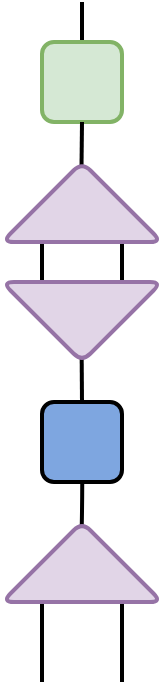 <mxfile version="24.7.5" pages="14">
  <diagram name="Page-1" id="5Bxo__iWAD-jl5Zof7OU">
    <mxGraphModel dx="398" dy="399" grid="1" gridSize="5" guides="1" tooltips="1" connect="1" arrows="1" fold="1" page="1" pageScale="1" pageWidth="827" pageHeight="1169" math="0" shadow="0">
      <root>
        <mxCell id="0" />
        <mxCell id="1" parent="0" />
        <mxCell id="zL1pQFSMY5oCaK3zQYqm-4" style="edgeStyle=orthogonalEdgeStyle;curved=1;rounded=0;orthogonalLoop=1;jettySize=auto;html=1;strokeColor=default;strokeWidth=2;align=center;verticalAlign=middle;fontFamily=Helvetica;fontSize=12;fontColor=default;labelBackgroundColor=default;endArrow=none;endFill=0;" edge="1" parent="1">
          <mxGeometry relative="1" as="geometry">
            <mxPoint x="180" y="220" as="targetPoint" />
            <mxPoint x="180" y="200" as="sourcePoint" />
          </mxGeometry>
        </mxCell>
        <mxCell id="zL1pQFSMY5oCaK3zQYqm-5" style="edgeStyle=orthogonalEdgeStyle;curved=1;rounded=0;orthogonalLoop=1;jettySize=auto;html=1;exitX=0.25;exitY=0;exitDx=0;exitDy=0;strokeColor=default;strokeWidth=2;align=center;verticalAlign=middle;fontFamily=Helvetica;fontSize=12;fontColor=default;labelBackgroundColor=default;endArrow=none;endFill=0;" edge="1" parent="1" source="zL1pQFSMY5oCaK3zQYqm-7">
          <mxGeometry relative="1" as="geometry">
            <mxPoint x="200" y="540" as="targetPoint" />
          </mxGeometry>
        </mxCell>
        <mxCell id="zL1pQFSMY5oCaK3zQYqm-6" style="edgeStyle=orthogonalEdgeStyle;curved=1;rounded=0;orthogonalLoop=1;jettySize=auto;html=1;exitX=0.75;exitY=0;exitDx=0;exitDy=0;strokeColor=default;strokeWidth=2;align=center;verticalAlign=middle;fontFamily=Helvetica;fontSize=12;fontColor=default;labelBackgroundColor=default;endArrow=none;endFill=0;" edge="1" parent="1" source="zL1pQFSMY5oCaK3zQYqm-7">
          <mxGeometry relative="1" as="geometry">
            <mxPoint x="160" y="540" as="targetPoint" />
            <Array as="points">
              <mxPoint x="160" y="510" />
              <mxPoint x="160" y="510" />
            </Array>
          </mxGeometry>
        </mxCell>
        <mxCell id="zL1pQFSMY5oCaK3zQYqm-8" value="" style="rounded=1;whiteSpace=wrap;html=1;fontFamily=Helvetica;fontSize=12;labelBackgroundColor=default;strokeWidth=2;align=center;verticalAlign=middle;fillColor=#d5e8d4;strokeColor=#82b366;" vertex="1" parent="1">
          <mxGeometry x="160" y="220" width="40" height="40" as="geometry" />
        </mxCell>
        <mxCell id="zL1pQFSMY5oCaK3zQYqm-9" style="edgeStyle=orthogonalEdgeStyle;curved=1;rounded=0;orthogonalLoop=1;jettySize=auto;html=1;exitX=0.5;exitY=1;exitDx=0;exitDy=0;entryX=0.502;entryY=0.047;entryDx=0;entryDy=0;strokeColor=default;strokeWidth=2;align=center;verticalAlign=middle;fontFamily=Helvetica;fontSize=12;fontColor=default;labelBackgroundColor=default;endArrow=none;endFill=0;entryPerimeter=0;" edge="1" parent="1" source="zL1pQFSMY5oCaK3zQYqm-8">
          <mxGeometry relative="1" as="geometry">
            <mxPoint x="179.76" y="281.88" as="targetPoint" />
          </mxGeometry>
        </mxCell>
        <mxCell id="zL1pQFSMY5oCaK3zQYqm-16" style="edgeStyle=orthogonalEdgeStyle;rounded=0;orthogonalLoop=1;jettySize=auto;html=1;exitX=0.75;exitY=0;exitDx=0;exitDy=0;strokeColor=default;strokeWidth=2;align=center;verticalAlign=middle;fontFamily=Helvetica;fontSize=12;fontColor=default;labelBackgroundColor=default;endArrow=none;endFill=0;curved=1;" edge="1" parent="1" source="zL1pQFSMY5oCaK3zQYqm-14">
          <mxGeometry relative="1" as="geometry">
            <mxPoint x="160" y="340" as="targetPoint" />
          </mxGeometry>
        </mxCell>
        <mxCell id="zL1pQFSMY5oCaK3zQYqm-17" style="edgeStyle=orthogonalEdgeStyle;rounded=0;orthogonalLoop=1;jettySize=auto;html=1;exitX=0.25;exitY=0;exitDx=0;exitDy=0;strokeColor=default;strokeWidth=2;align=center;verticalAlign=middle;fontFamily=Helvetica;fontSize=12;fontColor=default;labelBackgroundColor=default;endArrow=none;endFill=0;curved=1;" edge="1" parent="1" source="zL1pQFSMY5oCaK3zQYqm-14">
          <mxGeometry relative="1" as="geometry">
            <mxPoint x="200" y="340" as="targetPoint" />
          </mxGeometry>
        </mxCell>
        <mxCell id="zL1pQFSMY5oCaK3zQYqm-14" value="" style="shape=trapezoid;perimeter=trapezoidPerimeter;whiteSpace=wrap;html=1;fixedSize=1;fontFamily=Helvetica;fontSize=12;labelBackgroundColor=default;size=50;direction=west;rounded=1;strokeColor=#9673a6;strokeWidth=2;align=center;verticalAlign=middle;fillColor=#e1d5e7;arcSize=12;flipV=1;" vertex="1" parent="1">
          <mxGeometry x="140" y="280" width="80" height="40" as="geometry" />
        </mxCell>
        <mxCell id="zL1pQFSMY5oCaK3zQYqm-18" style="edgeStyle=orthogonalEdgeStyle;curved=1;rounded=0;orthogonalLoop=1;jettySize=auto;html=1;exitX=0.502;exitY=0.052;exitDx=0;exitDy=0;strokeColor=default;strokeWidth=2;align=center;verticalAlign=middle;fontFamily=Helvetica;fontSize=12;fontColor=default;labelBackgroundColor=default;endArrow=none;endFill=0;exitPerimeter=0;" edge="1" parent="1" source="zL1pQFSMY5oCaK3zQYqm-21">
          <mxGeometry relative="1" as="geometry">
            <mxPoint x="180" y="400" as="targetPoint" />
          </mxGeometry>
        </mxCell>
        <mxCell id="zL1pQFSMY5oCaK3zQYqm-21" value="" style="shape=trapezoid;perimeter=trapezoidPerimeter;whiteSpace=wrap;html=1;fixedSize=1;fontFamily=Helvetica;fontSize=12;labelBackgroundColor=default;size=50;direction=west;rounded=1;strokeColor=#9673a6;strokeWidth=2;align=center;verticalAlign=middle;fillColor=#e1d5e7;arcSize=12;" vertex="1" parent="1">
          <mxGeometry x="140" y="340" width="80" height="40" as="geometry" />
        </mxCell>
        <mxCell id="zL1pQFSMY5oCaK3zQYqm-22" value="" style="rounded=1;whiteSpace=wrap;html=1;fontFamily=Helvetica;fontSize=12;labelBackgroundColor=default;strokeWidth=2;align=center;verticalAlign=middle;fillColor=#7EA6E0;strokeColor=default;fontColor=default;" vertex="1" parent="1">
          <mxGeometry x="160" y="400" width="40" height="40" as="geometry" />
        </mxCell>
        <mxCell id="zL1pQFSMY5oCaK3zQYqm-23" style="edgeStyle=orthogonalEdgeStyle;curved=1;rounded=0;orthogonalLoop=1;jettySize=auto;html=1;exitX=0.5;exitY=1;exitDx=0;exitDy=0;entryX=0.502;entryY=0.047;entryDx=0;entryDy=0;strokeColor=default;strokeWidth=2;align=center;verticalAlign=middle;fontFamily=Helvetica;fontSize=12;fontColor=default;labelBackgroundColor=default;endArrow=none;endFill=0;entryPerimeter=0;" edge="1" parent="1">
          <mxGeometry relative="1" as="geometry">
            <mxPoint x="179.88" y="461.88" as="targetPoint" />
            <mxPoint x="180.12" y="440" as="sourcePoint" />
            <Array as="points">
              <mxPoint x="180" y="450.88" />
            </Array>
          </mxGeometry>
        </mxCell>
        <mxCell id="zL1pQFSMY5oCaK3zQYqm-7" value="" style="shape=trapezoid;perimeter=trapezoidPerimeter;whiteSpace=wrap;html=1;fixedSize=1;fontFamily=Helvetica;fontSize=12;labelBackgroundColor=default;size=50;direction=west;rounded=1;strokeColor=#9673a6;strokeWidth=2;align=center;verticalAlign=middle;fillColor=#e1d5e7;arcSize=12;flipV=1;" vertex="1" parent="1">
          <mxGeometry x="140" y="460" width="80" height="40" as="geometry" />
        </mxCell>
      </root>
    </mxGraphModel>
  </diagram>
  <diagram id="o55q36Ucfk_iWNPpuyFs" name="Page-2">
    <mxGraphModel dx="1193" dy="1198" grid="1" gridSize="5" guides="1" tooltips="1" connect="1" arrows="1" fold="1" page="1" pageScale="1" pageWidth="827" pageHeight="1169" math="0" shadow="0">
      <root>
        <mxCell id="0" />
        <mxCell id="1" parent="0" />
        <mxCell id="CnZuvZI9KkF8e1H0d1t0-6" style="edgeStyle=orthogonalEdgeStyle;curved=1;rounded=0;orthogonalLoop=1;jettySize=auto;html=1;exitX=0.5;exitY=1;exitDx=0;exitDy=0;entryX=0.502;entryY=0.047;entryDx=0;entryDy=0;strokeColor=default;strokeWidth=2;align=center;verticalAlign=middle;fontFamily=Helvetica;fontSize=12;fontColor=default;labelBackgroundColor=default;endArrow=none;endFill=0;entryPerimeter=0;" parent="1" source="CnZuvZI9KkF8e1H0d1t0-5" edge="1">
          <mxGeometry relative="1" as="geometry">
            <mxPoint x="179.76" y="461.88" as="targetPoint" />
          </mxGeometry>
        </mxCell>
        <mxCell id="IK6WEtR7uVlaw868sh45-6" style="edgeStyle=orthogonalEdgeStyle;shape=connector;curved=1;rounded=0;orthogonalLoop=1;jettySize=auto;html=1;exitX=0.5;exitY=0;exitDx=0;exitDy=0;strokeColor=default;strokeWidth=2;align=center;verticalAlign=middle;fontFamily=Helvetica;fontSize=12;fontColor=default;labelBackgroundColor=default;endArrow=none;endFill=0;targetPerimeterSpacing=4;" parent="1" source="8S6yGIl05l9AoP4u_VU--4" edge="1">
          <mxGeometry relative="1" as="geometry">
            <mxPoint x="180" y="320" as="targetPoint" />
          </mxGeometry>
        </mxCell>
        <mxCell id="CnZuvZI9KkF8e1H0d1t0-5" value="" style="rounded=1;whiteSpace=wrap;html=1;fontFamily=Helvetica;fontSize=12;labelBackgroundColor=default;strokeWidth=2;align=center;verticalAlign=middle;fillColor=#d5e8d4;strokeColor=#82b366;" parent="1" vertex="1">
          <mxGeometry x="160" y="400" width="40" height="40" as="geometry" />
        </mxCell>
        <mxCell id="CnZuvZI9KkF8e1H0d1t0-7" style="edgeStyle=orthogonalEdgeStyle;rounded=0;orthogonalLoop=1;jettySize=auto;html=1;exitX=0.75;exitY=0;exitDx=0;exitDy=0;strokeColor=default;strokeWidth=2;align=center;verticalAlign=middle;fontFamily=Helvetica;fontSize=12;fontColor=default;labelBackgroundColor=default;endArrow=none;endFill=0;curved=1;" parent="1" source="CnZuvZI9KkF8e1H0d1t0-9" edge="1">
          <mxGeometry relative="1" as="geometry">
            <mxPoint x="160" y="520" as="targetPoint" />
          </mxGeometry>
        </mxCell>
        <mxCell id="CnZuvZI9KkF8e1H0d1t0-8" style="edgeStyle=orthogonalEdgeStyle;rounded=0;orthogonalLoop=1;jettySize=auto;html=1;exitX=0.25;exitY=0;exitDx=0;exitDy=0;strokeColor=default;strokeWidth=2;align=center;verticalAlign=middle;fontFamily=Helvetica;fontSize=12;fontColor=default;labelBackgroundColor=default;endArrow=none;endFill=0;curved=1;" parent="1" source="CnZuvZI9KkF8e1H0d1t0-9" edge="1">
          <mxGeometry relative="1" as="geometry">
            <mxPoint x="200" y="520" as="targetPoint" />
          </mxGeometry>
        </mxCell>
        <mxCell id="CnZuvZI9KkF8e1H0d1t0-9" value="" style="shape=trapezoid;perimeter=trapezoidPerimeter;whiteSpace=wrap;html=1;fixedSize=1;fontFamily=Helvetica;fontSize=12;labelBackgroundColor=default;size=50;direction=west;rounded=1;strokeColor=#9673a6;strokeWidth=2;align=center;verticalAlign=middle;fillColor=#e1d5e7;arcSize=12;flipV=1;" parent="1" vertex="1">
          <mxGeometry x="140" y="460" width="80" height="40" as="geometry" />
        </mxCell>
        <mxCell id="7-B8cXFjMcU2jIQe5oSU-1" value="" style="edgeStyle=orthogonalEdgeStyle;shape=connector;curved=1;rounded=0;orthogonalLoop=1;jettySize=auto;html=1;exitX=0.5;exitY=0;exitDx=0;exitDy=0;strokeColor=default;strokeWidth=2;align=center;verticalAlign=middle;fontFamily=Helvetica;fontSize=12;fontColor=default;labelBackgroundColor=default;endArrow=none;endFill=0;targetPerimeterSpacing=4;entryX=0.5;entryY=0.875;entryDx=0;entryDy=0;entryPerimeter=0;" parent="1" source="CnZuvZI9KkF8e1H0d1t0-5" target="8S6yGIl05l9AoP4u_VU--4" edge="1">
          <mxGeometry relative="1" as="geometry">
            <mxPoint x="180" y="400" as="sourcePoint" />
            <mxPoint x="180" y="330" as="targetPoint" />
          </mxGeometry>
        </mxCell>
        <mxCell id="8S6yGIl05l9AoP4u_VU--4" value="" style="rhombus;whiteSpace=wrap;html=1;fillColor=#f8cecc;strokeColor=#b85450;strokeWidth=2;" parent="1" vertex="1">
          <mxGeometry x="160" y="340" width="40" height="40" as="geometry" />
        </mxCell>
      </root>
    </mxGraphModel>
  </diagram>
  <diagram id="Fq-K2l-DgtnYeCuaKwJc" name="Page-4">
    <mxGraphModel dx="568" dy="570" grid="1" gridSize="5" guides="1" tooltips="1" connect="1" arrows="1" fold="1" page="1" pageScale="1" pageWidth="827" pageHeight="1169" math="0" shadow="0">
      <root>
        <mxCell id="0" />
        <mxCell id="1" parent="0" />
        <mxCell id="RnuahqM3ZIwZsGqe2Jbl-7" style="edgeStyle=orthogonalEdgeStyle;shape=connector;curved=1;rounded=0;orthogonalLoop=1;jettySize=auto;html=1;exitX=0.5;exitY=0;exitDx=0;exitDy=0;strokeColor=default;strokeWidth=2;align=center;verticalAlign=middle;fontFamily=Helvetica;fontSize=12;fontColor=default;labelBackgroundColor=default;endArrow=none;endFill=0;targetPerimeterSpacing=4;" edge="1" parent="1" source="-nB3UMWaj-El-wDWVs-F-1">
          <mxGeometry relative="1" as="geometry">
            <mxPoint x="180.095" y="200" as="targetPoint" />
          </mxGeometry>
        </mxCell>
        <mxCell id="-nB3UMWaj-El-wDWVs-F-1" value="" style="rounded=1;whiteSpace=wrap;html=1;fontFamily=Helvetica;fontSize=12;labelBackgroundColor=default;strokeWidth=2;align=center;verticalAlign=middle;fillColor=#d5e8d4;strokeColor=#82b366;" vertex="1" parent="1">
          <mxGeometry x="160" y="220" width="40" height="40" as="geometry" />
        </mxCell>
        <mxCell id="RnuahqM3ZIwZsGqe2Jbl-1" style="edgeStyle=orthogonalEdgeStyle;curved=1;rounded=0;orthogonalLoop=1;jettySize=auto;html=1;exitX=0.502;exitY=0.052;exitDx=0;exitDy=0;strokeColor=default;strokeWidth=2;align=center;verticalAlign=middle;fontFamily=Helvetica;fontSize=12;fontColor=default;labelBackgroundColor=default;endArrow=none;endFill=0;exitPerimeter=0;" edge="1" parent="1">
          <mxGeometry relative="1" as="geometry">
            <mxPoint x="180" y="282" as="targetPoint" />
            <mxPoint x="180" y="260" as="sourcePoint" />
          </mxGeometry>
        </mxCell>
        <mxCell id="RnuahqM3ZIwZsGqe2Jbl-2" style="edgeStyle=orthogonalEdgeStyle;curved=1;rounded=0;orthogonalLoop=1;jettySize=auto;html=1;exitX=0.5;exitY=1;exitDx=0;exitDy=0;entryX=0.502;entryY=0.047;entryDx=0;entryDy=0;strokeColor=default;strokeWidth=2;align=center;verticalAlign=middle;fontFamily=Helvetica;fontSize=12;fontColor=default;labelBackgroundColor=default;endArrow=none;endFill=0;entryPerimeter=0;" edge="1" parent="1" source="RnuahqM3ZIwZsGqe2Jbl-3">
          <mxGeometry relative="1" as="geometry">
            <mxPoint x="179.76" y="343.88" as="targetPoint" />
          </mxGeometry>
        </mxCell>
        <mxCell id="RnuahqM3ZIwZsGqe2Jbl-3" value="" style="rounded=1;whiteSpace=wrap;html=1;fontFamily=Helvetica;fontSize=12;labelBackgroundColor=default;strokeWidth=2;align=center;verticalAlign=middle;fillColor=#7EA6E0;strokeColor=default;fontColor=default;" vertex="1" parent="1">
          <mxGeometry x="160" y="282" width="40" height="40" as="geometry" />
        </mxCell>
      </root>
    </mxGraphModel>
  </diagram>
  <diagram id="C8irIY_HGy9-S9S6FKGJ" name="Page-5">
    <mxGraphModel dx="1193" dy="1198" grid="1" gridSize="5" guides="1" tooltips="1" connect="1" arrows="1" fold="1" page="1" pageScale="1" pageWidth="827" pageHeight="1169" math="0" shadow="0">
      <root>
        <mxCell id="0" />
        <mxCell id="1" parent="0" />
        <mxCell id="JRr2LYQU8oyDpFeKcMVk-4" style="edgeStyle=orthogonalEdgeStyle;curved=1;rounded=0;orthogonalLoop=1;jettySize=auto;html=1;exitX=0.502;exitY=0.052;exitDx=0;exitDy=0;strokeColor=default;strokeWidth=2;align=center;verticalAlign=middle;fontFamily=Helvetica;fontSize=12;fontColor=default;labelBackgroundColor=default;endArrow=none;endFill=0;exitPerimeter=0;" parent="1" edge="1">
          <mxGeometry relative="1" as="geometry">
            <mxPoint x="179.88" y="502" as="targetPoint" />
            <mxPoint x="179.88" y="480" as="sourcePoint" />
          </mxGeometry>
        </mxCell>
        <mxCell id="RPthXXu84HC6P6iVotik-1" style="edgeStyle=orthogonalEdgeStyle;curved=1;rounded=0;orthogonalLoop=1;jettySize=auto;html=1;strokeColor=default;strokeWidth=2;align=center;verticalAlign=middle;fontFamily=Helvetica;fontSize=12;fontColor=default;labelBackgroundColor=default;endArrow=none;endFill=0;" parent="1" edge="1">
          <mxGeometry relative="1" as="geometry">
            <mxPoint x="179.8" y="452" as="targetPoint" />
            <mxPoint x="180" y="420" as="sourcePoint" />
          </mxGeometry>
        </mxCell>
        <mxCell id="RPthXXu84HC6P6iVotik-3" value="" style="rounded=1;whiteSpace=wrap;html=1;fontFamily=Helvetica;fontSize=12;labelBackgroundColor=default;strokeWidth=2;align=center;verticalAlign=middle;fillColor=#d5e8d4;strokeColor=#82b366;" parent="1" vertex="1">
          <mxGeometry x="160" y="500" width="40" height="40" as="geometry" />
        </mxCell>
        <mxCell id="JRr2LYQU8oyDpFeKcMVk-1" value="" style="rhombus;whiteSpace=wrap;html=1;fillColor=#f8cecc;strokeColor=#b85450;strokeWidth=2;" parent="1" vertex="1">
          <mxGeometry x="160" y="445" width="40" height="40" as="geometry" />
        </mxCell>
        <mxCell id="fhR-DKhsLk7Z3rRbCXzI-1" style="edgeStyle=orthogonalEdgeStyle;curved=1;rounded=0;orthogonalLoop=1;jettySize=auto;html=1;exitX=0.502;exitY=0.052;exitDx=0;exitDy=0;strokeColor=default;strokeWidth=2;align=center;verticalAlign=middle;fontFamily=Helvetica;fontSize=12;fontColor=default;labelBackgroundColor=default;endArrow=none;endFill=0;exitPerimeter=0;" parent="1" edge="1">
          <mxGeometry relative="1" as="geometry">
            <mxPoint x="179.8" y="562" as="targetPoint" />
            <mxPoint x="179.8" y="540" as="sourcePoint" />
          </mxGeometry>
        </mxCell>
      </root>
    </mxGraphModel>
  </diagram>
  <diagram id="ptHm_nxStgQCinvSS50u" name="Page-6">
    <mxGraphModel dx="1193" dy="1198" grid="1" gridSize="5" guides="1" tooltips="1" connect="1" arrows="1" fold="1" page="1" pageScale="1" pageWidth="827" pageHeight="1169" math="0" shadow="0">
      <root>
        <mxCell id="0" />
        <mxCell id="1" parent="0" />
        <mxCell id="Z5d1Z7oMk8WnWG4nuCp--2" style="edgeStyle=orthogonalEdgeStyle;shape=connector;curved=1;rounded=0;orthogonalLoop=1;jettySize=auto;html=1;exitX=0.25;exitY=0;exitDx=0;exitDy=0;strokeColor=default;strokeWidth=2;align=center;verticalAlign=middle;fontFamily=Helvetica;fontSize=12;fontColor=default;labelBackgroundColor=default;endArrow=none;endFill=0;targetPerimeterSpacing=4;" parent="1" source="Z5d1Z7oMk8WnWG4nuCp--1" edge="1">
          <mxGeometry relative="1" as="geometry">
            <mxPoint x="175.038" y="380" as="targetPoint" />
          </mxGeometry>
        </mxCell>
        <mxCell id="Z5d1Z7oMk8WnWG4nuCp--3" style="edgeStyle=orthogonalEdgeStyle;shape=connector;curved=1;rounded=0;orthogonalLoop=1;jettySize=auto;html=1;exitX=0.75;exitY=0;exitDx=0;exitDy=0;strokeColor=default;strokeWidth=2;align=center;verticalAlign=middle;fontFamily=Helvetica;fontSize=12;fontColor=default;labelBackgroundColor=default;endArrow=none;endFill=0;targetPerimeterSpacing=4;" parent="1" source="Z5d1Z7oMk8WnWG4nuCp--1" edge="1">
          <mxGeometry relative="1" as="geometry">
            <mxPoint x="205.038" y="380" as="targetPoint" />
          </mxGeometry>
        </mxCell>
        <mxCell id="Z5d1Z7oMk8WnWG4nuCp--4" style="edgeStyle=orthogonalEdgeStyle;shape=connector;curved=1;rounded=0;orthogonalLoop=1;jettySize=auto;html=1;exitX=0.25;exitY=1;exitDx=0;exitDy=0;strokeColor=default;strokeWidth=2;align=center;verticalAlign=middle;fontFamily=Helvetica;fontSize=12;fontColor=default;labelBackgroundColor=default;endArrow=none;endFill=0;targetPerimeterSpacing=4;" parent="1" source="Z5d1Z7oMk8WnWG4nuCp--1" edge="1">
          <mxGeometry relative="1" as="geometry">
            <mxPoint x="175.038" y="460" as="targetPoint" />
          </mxGeometry>
        </mxCell>
        <mxCell id="Z5d1Z7oMk8WnWG4nuCp--5" style="edgeStyle=orthogonalEdgeStyle;shape=connector;curved=1;rounded=0;orthogonalLoop=1;jettySize=auto;html=1;exitX=0.75;exitY=1;exitDx=0;exitDy=0;strokeColor=default;strokeWidth=2;align=center;verticalAlign=middle;fontFamily=Helvetica;fontSize=12;fontColor=default;labelBackgroundColor=default;endArrow=none;endFill=0;targetPerimeterSpacing=4;" parent="1" source="Z5d1Z7oMk8WnWG4nuCp--1" edge="1">
          <mxGeometry relative="1" as="geometry">
            <mxPoint x="205.038" y="460" as="targetPoint" />
          </mxGeometry>
        </mxCell>
        <mxCell id="Z5d1Z7oMk8WnWG4nuCp--1" value="" style="rounded=1;whiteSpace=wrap;html=1;fontFamily=Helvetica;fontSize=12;labelBackgroundColor=default;strokeWidth=2;align=center;verticalAlign=middle;fillColor=#7EA6E0;strokeColor=default;fontColor=default;" parent="1" vertex="1">
          <mxGeometry x="160" y="400" width="60" height="40" as="geometry" />
        </mxCell>
        <mxCell id="Z5d1Z7oMk8WnWG4nuCp--7" style="edgeStyle=orthogonalEdgeStyle;shape=connector;curved=1;rounded=0;orthogonalLoop=1;jettySize=auto;html=1;exitX=0.5;exitY=0;exitDx=0;exitDy=0;strokeColor=default;strokeWidth=2;align=center;verticalAlign=middle;fontFamily=Helvetica;fontSize=12;fontColor=default;labelBackgroundColor=default;endArrow=none;endFill=0;targetPerimeterSpacing=4;" parent="1" source="Z5d1Z7oMk8WnWG4nuCp--6" edge="1">
          <mxGeometry relative="1" as="geometry">
            <mxPoint x="190.038" y="320" as="targetPoint" />
          </mxGeometry>
        </mxCell>
        <mxCell id="Z5d1Z7oMk8WnWG4nuCp--6" value="" style="rounded=1;whiteSpace=wrap;html=1;fontFamily=Helvetica;fontSize=12;labelBackgroundColor=default;strokeWidth=2;align=center;verticalAlign=middle;fillColor=#d5e8d4;strokeColor=#82b366;" parent="1" vertex="1">
          <mxGeometry x="160" y="340" width="60" height="40" as="geometry" />
        </mxCell>
      </root>
    </mxGraphModel>
  </diagram>
  <diagram id="PZ049pZZWd11PWFifKnJ" name="Page-7">
    <mxGraphModel dx="1193" dy="1198" grid="1" gridSize="5" guides="1" tooltips="1" connect="1" arrows="1" fold="1" page="1" pageScale="1" pageWidth="827" pageHeight="1169" math="0" shadow="0">
      <root>
        <mxCell id="0" />
        <mxCell id="1" parent="0" />
        <mxCell id="v7kstKAWqhdzTEMkvCsH-1" style="edgeStyle=orthogonalEdgeStyle;shape=connector;curved=1;rounded=0;orthogonalLoop=1;jettySize=auto;html=1;exitX=0.25;exitY=0;exitDx=0;exitDy=0;strokeColor=default;strokeWidth=2;align=center;verticalAlign=middle;fontFamily=Helvetica;fontSize=12;fontColor=default;labelBackgroundColor=default;endArrow=none;endFill=0;targetPerimeterSpacing=4;" parent="1" edge="1">
          <mxGeometry relative="1" as="geometry">
            <mxPoint x="175.038" y="380" as="targetPoint" />
            <mxPoint x="175" y="400" as="sourcePoint" />
          </mxGeometry>
        </mxCell>
        <mxCell id="v7kstKAWqhdzTEMkvCsH-2" style="edgeStyle=orthogonalEdgeStyle;shape=connector;curved=1;rounded=0;orthogonalLoop=1;jettySize=auto;html=1;exitX=0.75;exitY=0;exitDx=0;exitDy=0;strokeColor=default;strokeWidth=2;align=center;verticalAlign=middle;fontFamily=Helvetica;fontSize=12;fontColor=default;labelBackgroundColor=default;endArrow=none;endFill=0;targetPerimeterSpacing=4;" parent="1" edge="1">
          <mxGeometry relative="1" as="geometry">
            <mxPoint x="205.038" y="380" as="targetPoint" />
            <mxPoint x="205" y="400" as="sourcePoint" />
          </mxGeometry>
        </mxCell>
        <mxCell id="v7kstKAWqhdzTEMkvCsH-3" style="edgeStyle=orthogonalEdgeStyle;shape=connector;curved=1;rounded=0;orthogonalLoop=1;jettySize=auto;html=1;exitX=0.5;exitY=0;exitDx=0;exitDy=0;strokeColor=default;strokeWidth=2;align=center;verticalAlign=middle;fontFamily=Helvetica;fontSize=12;fontColor=default;labelBackgroundColor=default;endArrow=none;endFill=0;targetPerimeterSpacing=4;" parent="1" source="v7kstKAWqhdzTEMkvCsH-4" edge="1">
          <mxGeometry relative="1" as="geometry">
            <mxPoint x="190" y="260" as="targetPoint" />
          </mxGeometry>
        </mxCell>
        <mxCell id="v7kstKAWqhdzTEMkvCsH-4" value="" style="rounded=1;whiteSpace=wrap;html=1;fontFamily=Helvetica;fontSize=12;labelBackgroundColor=default;strokeWidth=2;align=center;verticalAlign=middle;fillColor=#d5e8d4;strokeColor=#82b366;" parent="1" vertex="1">
          <mxGeometry x="160" y="340" width="60" height="40" as="geometry" />
        </mxCell>
        <mxCell id="oErbtyvIHXy7WNHx6Ixl-1" value="" style="rhombus;whiteSpace=wrap;html=1;fillColor=#f8cecc;strokeColor=#b85450;strokeWidth=2;" parent="1" vertex="1">
          <mxGeometry x="170" y="280" width="40" height="40" as="geometry" />
        </mxCell>
      </root>
    </mxGraphModel>
  </diagram>
  <diagram id="fMp77Dss9st3gPCT4hrB" name="Page-8">
    <mxGraphModel dx="477" dy="479" grid="1" gridSize="5" guides="1" tooltips="1" connect="1" arrows="1" fold="1" page="1" pageScale="1" pageWidth="827" pageHeight="1169" math="0" shadow="0">
      <root>
        <mxCell id="0" />
        <mxCell id="1" parent="0" />
        <mxCell id="rDt9a-USMpeh-bBL6dPN-1" style="edgeStyle=orthogonalEdgeStyle;shape=connector;curved=1;rounded=0;orthogonalLoop=1;jettySize=auto;html=1;exitX=0.25;exitY=0;exitDx=0;exitDy=0;strokeColor=default;strokeWidth=2;align=center;verticalAlign=middle;fontFamily=Helvetica;fontSize=12;fontColor=default;labelBackgroundColor=default;endArrow=none;endFill=0;targetPerimeterSpacing=4;" edge="1" parent="1" source="rDt9a-USMpeh-bBL6dPN-5">
          <mxGeometry relative="1" as="geometry">
            <mxPoint x="170" y="380" as="targetPoint" />
          </mxGeometry>
        </mxCell>
        <mxCell id="rDt9a-USMpeh-bBL6dPN-2" style="edgeStyle=orthogonalEdgeStyle;shape=connector;curved=1;rounded=0;orthogonalLoop=1;jettySize=auto;html=1;exitX=0.75;exitY=0;exitDx=0;exitDy=0;strokeColor=default;strokeWidth=2;align=center;verticalAlign=middle;fontFamily=Helvetica;fontSize=12;fontColor=default;labelBackgroundColor=default;endArrow=none;endFill=0;targetPerimeterSpacing=4;" edge="1" parent="1" source="rDt9a-USMpeh-bBL6dPN-5">
          <mxGeometry relative="1" as="geometry">
            <mxPoint x="210" y="380" as="targetPoint" />
          </mxGeometry>
        </mxCell>
        <mxCell id="rDt9a-USMpeh-bBL6dPN-3" style="edgeStyle=orthogonalEdgeStyle;shape=connector;curved=1;rounded=0;orthogonalLoop=1;jettySize=auto;html=1;exitX=0.25;exitY=1;exitDx=0;exitDy=0;strokeColor=default;strokeWidth=2;align=center;verticalAlign=middle;fontFamily=Helvetica;fontSize=12;fontColor=default;labelBackgroundColor=default;endArrow=none;endFill=0;targetPerimeterSpacing=4;" edge="1" parent="1" source="rDt9a-USMpeh-bBL6dPN-5">
          <mxGeometry relative="1" as="geometry">
            <mxPoint x="170" y="460" as="targetPoint" />
          </mxGeometry>
        </mxCell>
        <mxCell id="rDt9a-USMpeh-bBL6dPN-4" style="edgeStyle=orthogonalEdgeStyle;shape=connector;curved=1;rounded=0;orthogonalLoop=1;jettySize=auto;html=1;exitX=0.75;exitY=1;exitDx=0;exitDy=0;strokeColor=default;strokeWidth=2;align=center;verticalAlign=middle;fontFamily=Helvetica;fontSize=12;fontColor=default;labelBackgroundColor=default;endArrow=none;endFill=0;targetPerimeterSpacing=4;" edge="1" parent="1" source="rDt9a-USMpeh-bBL6dPN-5">
          <mxGeometry relative="1" as="geometry">
            <mxPoint x="210" y="460" as="targetPoint" />
          </mxGeometry>
        </mxCell>
        <mxCell id="rDt9a-USMpeh-bBL6dPN-7" style="edgeStyle=orthogonalEdgeStyle;shape=connector;curved=1;rounded=0;orthogonalLoop=1;jettySize=auto;html=1;exitX=0.5;exitY=1;exitDx=0;exitDy=0;strokeColor=default;strokeWidth=2;align=center;verticalAlign=middle;fontFamily=Helvetica;fontSize=12;fontColor=default;labelBackgroundColor=default;endArrow=none;endFill=0;targetPerimeterSpacing=4;" edge="1" parent="1" source="rDt9a-USMpeh-bBL6dPN-5">
          <mxGeometry relative="1" as="geometry">
            <mxPoint x="189.977" y="460" as="targetPoint" />
          </mxGeometry>
        </mxCell>
        <mxCell id="rDt9a-USMpeh-bBL6dPN-5" value="" style="rounded=1;whiteSpace=wrap;html=1;fontFamily=Helvetica;fontSize=12;labelBackgroundColor=default;strokeWidth=2;align=center;verticalAlign=middle;fillColor=#7EA6E0;strokeColor=default;fontColor=default;" vertex="1" parent="1">
          <mxGeometry x="150" y="400" width="80" height="40" as="geometry" />
        </mxCell>
      </root>
    </mxGraphModel>
  </diagram>
  <diagram id="PnVqTpa4UK1qs6kSjAGJ" name="Page-9">
    <mxGraphModel dx="477" dy="479" grid="1" gridSize="5" guides="1" tooltips="1" connect="1" arrows="1" fold="1" page="1" pageScale="1" pageWidth="827" pageHeight="1169" math="0" shadow="0">
      <root>
        <mxCell id="0" />
        <mxCell id="1" parent="0" />
        <mxCell id="szbwTppEDBvCpcvI7Feo-1" style="edgeStyle=orthogonalEdgeStyle;curved=1;rounded=0;orthogonalLoop=1;jettySize=auto;html=1;entryX=0.502;entryY=0.047;entryDx=0;entryDy=0;strokeColor=default;strokeWidth=2;align=center;verticalAlign=middle;fontFamily=Helvetica;fontSize=12;fontColor=default;labelBackgroundColor=default;endArrow=none;endFill=0;entryPerimeter=0;exitX=0.498;exitY=0.09;exitDx=0;exitDy=0;exitPerimeter=0;" edge="1" parent="1" source="wNbmsuA0VWhCZwLF6-23-1">
          <mxGeometry relative="1" as="geometry">
            <mxPoint x="329.8" y="435" as="targetPoint" />
            <mxPoint x="330" y="460" as="sourcePoint" />
          </mxGeometry>
        </mxCell>
        <mxCell id="szbwTppEDBvCpcvI7Feo-5" style="edgeStyle=orthogonalEdgeStyle;shape=connector;curved=1;rounded=0;orthogonalLoop=1;jettySize=auto;html=1;exitX=0.75;exitY=1;exitDx=0;exitDy=0;strokeColor=default;strokeWidth=2;align=center;verticalAlign=middle;fontFamily=Helvetica;fontSize=12;fontColor=default;labelBackgroundColor=default;endArrow=none;endFill=0;targetPerimeterSpacing=4;" edge="1" parent="1" source="szbwTppEDBvCpcvI7Feo-4">
          <mxGeometry relative="1" as="geometry">
            <mxPoint x="310" y="365" as="targetPoint" />
          </mxGeometry>
        </mxCell>
        <mxCell id="szbwTppEDBvCpcvI7Feo-6" style="edgeStyle=orthogonalEdgeStyle;shape=connector;curved=1;rounded=0;orthogonalLoop=1;jettySize=auto;html=1;exitX=0.25;exitY=1;exitDx=0;exitDy=0;strokeColor=default;strokeWidth=2;align=center;verticalAlign=middle;fontFamily=Helvetica;fontSize=12;fontColor=default;labelBackgroundColor=default;endArrow=none;endFill=0;targetPerimeterSpacing=4;" edge="1" parent="1" source="szbwTppEDBvCpcvI7Feo-4">
          <mxGeometry relative="1" as="geometry">
            <mxPoint x="350.111" y="365" as="targetPoint" />
          </mxGeometry>
        </mxCell>
        <mxCell id="szbwTppEDBvCpcvI7Feo-4" value="" style="shape=trapezoid;perimeter=trapezoidPerimeter;whiteSpace=wrap;html=1;fixedSize=1;fontFamily=Helvetica;fontSize=12;labelBackgroundColor=default;size=50;direction=west;rounded=1;strokeColor=#82b366;strokeWidth=2;align=center;verticalAlign=middle;fillColor=#d5e8d4;arcSize=12;flipV=0;" vertex="1" parent="1">
          <mxGeometry x="290" y="400" width="80" height="40" as="geometry" />
        </mxCell>
        <mxCell id="JyoG7uinSbYLS2BGlTsV-2" style="edgeStyle=orthogonalEdgeStyle;shape=connector;curved=1;rounded=0;orthogonalLoop=1;jettySize=auto;html=1;exitX=0.498;exitY=0.933;exitDx=0;exitDy=0;entryX=0.498;entryY=0.113;entryDx=0;entryDy=0;strokeColor=default;strokeWidth=2;align=center;verticalAlign=middle;fontFamily=Helvetica;fontSize=12;fontColor=default;labelBackgroundColor=default;endArrow=none;endFill=0;targetPerimeterSpacing=4;entryPerimeter=0;exitPerimeter=0;" edge="1" parent="1" source="wNbmsuA0VWhCZwLF6-23-1" target="JyoG7uinSbYLS2BGlTsV-1">
          <mxGeometry relative="1" as="geometry" />
        </mxCell>
        <mxCell id="wNbmsuA0VWhCZwLF6-23-1" value="" style="rhombus;whiteSpace=wrap;html=1;fillColor=#f8cecc;strokeColor=#b85450;strokeWidth=2;" vertex="1" parent="1">
          <mxGeometry x="310" y="460" width="40" height="40" as="geometry" />
        </mxCell>
        <mxCell id="LtLuP9K32QcPEVp6nrcA-1" style="edgeStyle=orthogonalEdgeStyle;shape=connector;curved=1;rounded=0;orthogonalLoop=1;jettySize=auto;html=1;exitX=0.75;exitY=0;exitDx=0;exitDy=0;strokeColor=default;strokeWidth=2;align=center;verticalAlign=middle;fontFamily=Helvetica;fontSize=12;fontColor=default;labelBackgroundColor=default;endArrow=none;endFill=0;targetPerimeterSpacing=4;" edge="1" parent="1" source="JyoG7uinSbYLS2BGlTsV-1">
          <mxGeometry relative="1" as="geometry">
            <mxPoint x="305" y="580" as="targetPoint" />
          </mxGeometry>
        </mxCell>
        <mxCell id="LtLuP9K32QcPEVp6nrcA-2" style="edgeStyle=orthogonalEdgeStyle;shape=connector;curved=1;rounded=0;orthogonalLoop=1;jettySize=auto;html=1;exitX=0.5;exitY=0;exitDx=0;exitDy=0;strokeColor=default;strokeWidth=2;align=center;verticalAlign=middle;fontFamily=Helvetica;fontSize=12;fontColor=default;labelBackgroundColor=default;endArrow=none;endFill=0;targetPerimeterSpacing=4;" edge="1" parent="1" source="JyoG7uinSbYLS2BGlTsV-1">
          <mxGeometry relative="1" as="geometry">
            <mxPoint x="330.2" y="580" as="targetPoint" />
          </mxGeometry>
        </mxCell>
        <mxCell id="LtLuP9K32QcPEVp6nrcA-3" style="edgeStyle=orthogonalEdgeStyle;shape=connector;curved=1;rounded=0;orthogonalLoop=1;jettySize=auto;html=1;exitX=0.25;exitY=0;exitDx=0;exitDy=0;strokeColor=default;strokeWidth=2;align=center;verticalAlign=middle;fontFamily=Helvetica;fontSize=12;fontColor=default;labelBackgroundColor=default;endArrow=none;endFill=0;targetPerimeterSpacing=4;" edge="1" parent="1" source="JyoG7uinSbYLS2BGlTsV-1">
          <mxGeometry relative="1" as="geometry">
            <mxPoint x="355" y="580" as="targetPoint" />
          </mxGeometry>
        </mxCell>
        <mxCell id="JyoG7uinSbYLS2BGlTsV-1" value="" style="shape=trapezoid;perimeter=trapezoidPerimeter;whiteSpace=wrap;html=1;fixedSize=1;fontFamily=Helvetica;fontSize=12;labelBackgroundColor=default;size=50;direction=west;rounded=1;strokeColor=#d6b656;strokeWidth=2;align=center;verticalAlign=middle;fillColor=#fff2cc;arcSize=12;flipV=1;" vertex="1" parent="1">
          <mxGeometry x="280" y="520" width="100" height="40" as="geometry" />
        </mxCell>
      </root>
    </mxGraphModel>
  </diagram>
  <diagram id="mimK0ilGvWpFj57SHL9P" name="Page-10">
    <mxGraphModel dx="477" dy="479" grid="1" gridSize="5" guides="1" tooltips="1" connect="1" arrows="1" fold="1" page="1" pageScale="1" pageWidth="827" pageHeight="1169" math="0" shadow="0">
      <root>
        <mxCell id="0" />
        <mxCell id="1" parent="0" />
        <mxCell id="6lhoyeqqwMRIm5VgxkKL-1" style="edgeStyle=orthogonalEdgeStyle;curved=1;rounded=0;orthogonalLoop=1;jettySize=auto;html=1;entryX=0.502;entryY=0.047;entryDx=0;entryDy=0;strokeColor=default;strokeWidth=2;align=center;verticalAlign=middle;fontFamily=Helvetica;fontSize=12;fontColor=default;labelBackgroundColor=default;endArrow=none;endFill=0;entryPerimeter=0;exitX=0.498;exitY=0.09;exitDx=0;exitDy=0;exitPerimeter=0;" edge="1" parent="1" source="6lhoyeqqwMRIm5VgxkKL-6">
          <mxGeometry relative="1" as="geometry">
            <mxPoint x="329.8" y="435" as="targetPoint" />
            <mxPoint x="330" y="460" as="sourcePoint" />
          </mxGeometry>
        </mxCell>
        <mxCell id="6lhoyeqqwMRIm5VgxkKL-2" style="edgeStyle=orthogonalEdgeStyle;shape=connector;curved=1;rounded=0;orthogonalLoop=1;jettySize=auto;html=1;exitX=0.75;exitY=1;exitDx=0;exitDy=0;strokeColor=default;strokeWidth=2;align=center;verticalAlign=middle;fontFamily=Helvetica;fontSize=12;fontColor=default;labelBackgroundColor=default;endArrow=none;endFill=0;targetPerimeterSpacing=4;" edge="1" parent="1" source="6lhoyeqqwMRIm5VgxkKL-4">
          <mxGeometry relative="1" as="geometry">
            <mxPoint x="310" y="320" as="targetPoint" />
          </mxGeometry>
        </mxCell>
        <mxCell id="6lhoyeqqwMRIm5VgxkKL-3" style="edgeStyle=orthogonalEdgeStyle;shape=connector;curved=1;rounded=0;orthogonalLoop=1;jettySize=auto;html=1;exitX=0.25;exitY=1;exitDx=0;exitDy=0;strokeColor=default;strokeWidth=2;align=center;verticalAlign=middle;fontFamily=Helvetica;fontSize=12;fontColor=default;labelBackgroundColor=default;endArrow=none;endFill=0;targetPerimeterSpacing=4;" edge="1" parent="1" source="6lhoyeqqwMRIm5VgxkKL-4">
          <mxGeometry relative="1" as="geometry">
            <mxPoint x="350" y="320" as="targetPoint" />
          </mxGeometry>
        </mxCell>
        <mxCell id="6lhoyeqqwMRIm5VgxkKL-5" style="edgeStyle=orthogonalEdgeStyle;shape=connector;curved=1;rounded=0;orthogonalLoop=1;jettySize=auto;html=1;exitX=0.498;exitY=0.933;exitDx=0;exitDy=0;entryX=0.498;entryY=0.113;entryDx=0;entryDy=0;strokeColor=default;strokeWidth=2;align=center;verticalAlign=middle;fontFamily=Helvetica;fontSize=12;fontColor=default;labelBackgroundColor=default;endArrow=none;endFill=0;targetPerimeterSpacing=4;entryPerimeter=0;exitPerimeter=0;" edge="1" parent="1" source="6mRauI2d-_juUQgrWfH8-1" target="6lhoyeqqwMRIm5VgxkKL-10">
          <mxGeometry relative="1" as="geometry" />
        </mxCell>
        <mxCell id="6lhoyeqqwMRIm5VgxkKL-7" style="edgeStyle=orthogonalEdgeStyle;shape=connector;curved=1;rounded=0;orthogonalLoop=1;jettySize=auto;html=1;exitX=0.75;exitY=0;exitDx=0;exitDy=0;strokeColor=default;strokeWidth=2;align=center;verticalAlign=middle;fontFamily=Helvetica;fontSize=12;fontColor=default;labelBackgroundColor=default;endArrow=none;endFill=0;targetPerimeterSpacing=4;" edge="1" parent="1" source="6lhoyeqqwMRIm5VgxkKL-10">
          <mxGeometry relative="1" as="geometry">
            <mxPoint x="305" y="640" as="targetPoint" />
          </mxGeometry>
        </mxCell>
        <mxCell id="6lhoyeqqwMRIm5VgxkKL-8" style="edgeStyle=orthogonalEdgeStyle;shape=connector;curved=1;rounded=0;orthogonalLoop=1;jettySize=auto;html=1;exitX=0.5;exitY=0;exitDx=0;exitDy=0;strokeColor=default;strokeWidth=2;align=center;verticalAlign=middle;fontFamily=Helvetica;fontSize=12;fontColor=default;labelBackgroundColor=default;endArrow=none;endFill=0;targetPerimeterSpacing=4;" edge="1" parent="1" source="6lhoyeqqwMRIm5VgxkKL-10">
          <mxGeometry relative="1" as="geometry">
            <mxPoint x="330.2" y="640" as="targetPoint" />
          </mxGeometry>
        </mxCell>
        <mxCell id="6lhoyeqqwMRIm5VgxkKL-9" style="edgeStyle=orthogonalEdgeStyle;shape=connector;curved=1;rounded=0;orthogonalLoop=1;jettySize=auto;html=1;exitX=0.25;exitY=0;exitDx=0;exitDy=0;strokeColor=default;strokeWidth=2;align=center;verticalAlign=middle;fontFamily=Helvetica;fontSize=12;fontColor=default;labelBackgroundColor=default;endArrow=none;endFill=0;targetPerimeterSpacing=4;" edge="1" parent="1" source="6lhoyeqqwMRIm5VgxkKL-10">
          <mxGeometry relative="1" as="geometry">
            <mxPoint x="355" y="640" as="targetPoint" />
          </mxGeometry>
        </mxCell>
        <mxCell id="6lhoyeqqwMRIm5VgxkKL-10" value="" style="shape=trapezoid;perimeter=trapezoidPerimeter;whiteSpace=wrap;html=1;fixedSize=1;fontFamily=Helvetica;fontSize=12;labelBackgroundColor=default;size=50;direction=west;rounded=1;strokeColor=#9673a6;strokeWidth=2;align=center;verticalAlign=middle;fillColor=#e1d5e7;arcSize=12;flipV=1;" vertex="1" parent="1">
          <mxGeometry x="280" y="580" width="100" height="40" as="geometry" />
        </mxCell>
        <mxCell id="6mRauI2d-_juUQgrWfH8-2" value="" style="edgeStyle=orthogonalEdgeStyle;shape=connector;curved=1;rounded=0;orthogonalLoop=1;jettySize=auto;html=1;exitX=0.498;exitY=0.933;exitDx=0;exitDy=0;entryX=0.498;entryY=0.113;entryDx=0;entryDy=0;strokeColor=default;strokeWidth=2;align=center;verticalAlign=middle;fontFamily=Helvetica;fontSize=12;fontColor=default;labelBackgroundColor=default;endArrow=none;endFill=0;targetPerimeterSpacing=4;entryPerimeter=0;exitPerimeter=0;" edge="1" parent="1" source="6lhoyeqqwMRIm5VgxkKL-6" target="6mRauI2d-_juUQgrWfH8-1">
          <mxGeometry relative="1" as="geometry">
            <mxPoint x="330" y="497" as="sourcePoint" />
            <mxPoint x="330" y="605" as="targetPoint" />
          </mxGeometry>
        </mxCell>
        <mxCell id="6mRauI2d-_juUQgrWfH8-1" value="" style="rounded=1;whiteSpace=wrap;html=1;fontFamily=Helvetica;fontSize=12;labelBackgroundColor=default;strokeWidth=2;align=center;verticalAlign=middle;fillColor=#fff2cc;strokeColor=#d6b656;" vertex="1" parent="1">
          <mxGeometry x="310" y="520" width="40" height="40" as="geometry" />
        </mxCell>
        <mxCell id="6lhoyeqqwMRIm5VgxkKL-6" value="" style="rhombus;whiteSpace=wrap;html=1;fillColor=#f8cecc;strokeColor=#b85450;strokeWidth=2;" vertex="1" parent="1">
          <mxGeometry x="310" y="460" width="40" height="40" as="geometry" />
        </mxCell>
        <mxCell id="1qroPV84a4a_p8pcFITd-2" value="" style="edgeStyle=orthogonalEdgeStyle;shape=connector;curved=1;rounded=0;orthogonalLoop=1;jettySize=auto;html=1;strokeColor=default;strokeWidth=2;align=center;verticalAlign=middle;fontFamily=Helvetica;fontSize=12;fontColor=default;labelBackgroundColor=default;endArrow=none;endFill=0;targetPerimeterSpacing=4;" edge="1" parent="1" source="1qroPV84a4a_p8pcFITd-1" target="6lhoyeqqwMRIm5VgxkKL-6">
          <mxGeometry relative="1" as="geometry" />
        </mxCell>
        <mxCell id="1qroPV84a4a_p8pcFITd-1" value="" style="rounded=1;whiteSpace=wrap;html=1;fontFamily=Helvetica;fontSize=12;labelBackgroundColor=default;strokeWidth=2;align=center;verticalAlign=middle;fillColor=#d5e8d4;strokeColor=#82b366;" vertex="1" parent="1">
          <mxGeometry x="310" y="400" width="40" height="40" as="geometry" />
        </mxCell>
        <mxCell id="1qroPV84a4a_p8pcFITd-3" style="edgeStyle=orthogonalEdgeStyle;shape=connector;curved=1;rounded=0;orthogonalLoop=1;jettySize=auto;html=1;exitX=0.5;exitY=0;exitDx=0;exitDy=0;entryX=0.5;entryY=0.375;entryDx=0;entryDy=0;entryPerimeter=0;strokeColor=default;strokeWidth=2;align=center;verticalAlign=middle;fontFamily=Helvetica;fontSize=12;fontColor=default;labelBackgroundColor=default;endArrow=none;endFill=0;targetPerimeterSpacing=4;" edge="1" parent="1" source="1qroPV84a4a_p8pcFITd-1" target="6lhoyeqqwMRIm5VgxkKL-4">
          <mxGeometry relative="1" as="geometry" />
        </mxCell>
        <mxCell id="6lhoyeqqwMRIm5VgxkKL-4" value="" style="shape=trapezoid;perimeter=trapezoidPerimeter;whiteSpace=wrap;html=1;fixedSize=1;fontFamily=Helvetica;fontSize=12;labelBackgroundColor=default;size=50;direction=west;rounded=1;strokeColor=#9673a6;strokeWidth=2;align=center;verticalAlign=middle;fillColor=#e1d5e7;arcSize=12;flipV=0;" vertex="1" parent="1">
          <mxGeometry x="290" y="340" width="80" height="40" as="geometry" />
        </mxCell>
      </root>
    </mxGraphModel>
  </diagram>
  <diagram id="-bxmA6tK5Z33B_AW7Neg" name="Page-11">
    <mxGraphModel dx="274" dy="275" grid="1" gridSize="5" guides="1" tooltips="1" connect="1" arrows="1" fold="1" page="1" pageScale="1" pageWidth="827" pageHeight="1169" math="0" shadow="0">
      <root>
        <mxCell id="0" />
        <mxCell id="1" parent="0" />
        <mxCell id="c7W7fjUElxMI2XvqnYjV-1" style="edgeStyle=orthogonalEdgeStyle;curved=1;rounded=0;orthogonalLoop=1;jettySize=auto;html=1;entryX=0.502;entryY=0.047;entryDx=0;entryDy=0;strokeColor=default;strokeWidth=2;align=center;verticalAlign=middle;fontFamily=Helvetica;fontSize=12;fontColor=default;labelBackgroundColor=default;endArrow=none;endFill=0;entryPerimeter=0;exitX=0.498;exitY=0.09;exitDx=0;exitDy=0;exitPerimeter=0;" edge="1" parent="1" source="c7W7fjUElxMI2XvqnYjV-5">
          <mxGeometry relative="1" as="geometry">
            <mxPoint x="329.8" y="435" as="targetPoint" />
            <mxPoint x="330" y="460" as="sourcePoint" />
          </mxGeometry>
        </mxCell>
        <mxCell id="c7W7fjUElxMI2XvqnYjV-2" style="edgeStyle=orthogonalEdgeStyle;shape=connector;curved=1;rounded=0;orthogonalLoop=1;jettySize=auto;html=1;exitX=0.498;exitY=0.933;exitDx=0;exitDy=0;strokeColor=default;strokeWidth=2;align=center;verticalAlign=middle;fontFamily=Helvetica;fontSize=12;fontColor=default;labelBackgroundColor=default;endArrow=none;endFill=0;targetPerimeterSpacing=4;exitPerimeter=0;" edge="1" parent="1" source="c7W7fjUElxMI2XvqnYjV-4">
          <mxGeometry relative="1" as="geometry">
            <mxPoint x="330" y="580" as="targetPoint" />
          </mxGeometry>
        </mxCell>
        <mxCell id="c7W7fjUElxMI2XvqnYjV-3" value="" style="edgeStyle=orthogonalEdgeStyle;shape=connector;curved=1;rounded=0;orthogonalLoop=1;jettySize=auto;html=1;exitX=0.498;exitY=0.933;exitDx=0;exitDy=0;entryX=0.498;entryY=0.113;entryDx=0;entryDy=0;strokeColor=default;strokeWidth=2;align=center;verticalAlign=middle;fontFamily=Helvetica;fontSize=12;fontColor=default;labelBackgroundColor=default;endArrow=none;endFill=0;targetPerimeterSpacing=4;entryPerimeter=0;exitPerimeter=0;" edge="1" parent="1" source="c7W7fjUElxMI2XvqnYjV-5" target="c7W7fjUElxMI2XvqnYjV-4">
          <mxGeometry relative="1" as="geometry">
            <mxPoint x="330" y="497" as="sourcePoint" />
            <mxPoint x="330" y="605" as="targetPoint" />
          </mxGeometry>
        </mxCell>
        <mxCell id="c7W7fjUElxMI2XvqnYjV-4" value="" style="rounded=1;whiteSpace=wrap;html=1;fontFamily=Helvetica;fontSize=12;labelBackgroundColor=default;strokeWidth=2;align=center;verticalAlign=middle;fillColor=#fff2cc;strokeColor=#d6b656;" vertex="1" parent="1">
          <mxGeometry x="310" y="520" width="40" height="40" as="geometry" />
        </mxCell>
        <mxCell id="c7W7fjUElxMI2XvqnYjV-5" value="" style="rhombus;whiteSpace=wrap;html=1;fillColor=#f8cecc;strokeColor=#b85450;strokeWidth=2;" vertex="1" parent="1">
          <mxGeometry x="310" y="460" width="40" height="40" as="geometry" />
        </mxCell>
        <mxCell id="c7W7fjUElxMI2XvqnYjV-6" value="" style="edgeStyle=orthogonalEdgeStyle;shape=connector;curved=1;rounded=0;orthogonalLoop=1;jettySize=auto;html=1;strokeColor=default;strokeWidth=2;align=center;verticalAlign=middle;fontFamily=Helvetica;fontSize=12;fontColor=default;labelBackgroundColor=default;endArrow=none;endFill=0;targetPerimeterSpacing=4;" edge="1" parent="1" source="c7W7fjUElxMI2XvqnYjV-7" target="c7W7fjUElxMI2XvqnYjV-5">
          <mxGeometry relative="1" as="geometry" />
        </mxCell>
        <mxCell id="c7W7fjUElxMI2XvqnYjV-8" style="edgeStyle=orthogonalEdgeStyle;shape=connector;curved=1;rounded=0;orthogonalLoop=1;jettySize=auto;html=1;exitX=0.5;exitY=0;exitDx=0;exitDy=0;strokeColor=default;strokeWidth=2;align=center;verticalAlign=middle;fontFamily=Helvetica;fontSize=12;fontColor=default;labelBackgroundColor=default;endArrow=none;endFill=0;targetPerimeterSpacing=4;" edge="1" parent="1" source="c7W7fjUElxMI2XvqnYjV-7">
          <mxGeometry relative="1" as="geometry">
            <mxPoint x="329.908" y="380" as="targetPoint" />
          </mxGeometry>
        </mxCell>
        <mxCell id="c7W7fjUElxMI2XvqnYjV-7" value="" style="rounded=1;whiteSpace=wrap;html=1;fontFamily=Helvetica;fontSize=12;labelBackgroundColor=default;strokeWidth=2;align=center;verticalAlign=middle;fillColor=#d5e8d4;strokeColor=#82b366;" vertex="1" parent="1">
          <mxGeometry x="310" y="400" width="40" height="40" as="geometry" />
        </mxCell>
      </root>
    </mxGraphModel>
  </diagram>
  <diagram id="S8Ok5Xhxd75o4B3VE3Rr" name="Page-12">
    <mxGraphModel dx="331" dy="333" grid="1" gridSize="5" guides="1" tooltips="1" connect="1" arrows="1" fold="1" page="1" pageScale="1" pageWidth="827" pageHeight="1169" math="0" shadow="0">
      <root>
        <mxCell id="0" />
        <mxCell id="1" parent="0" />
        <mxCell id="Q3ebrA1RLPTo4uNnLO1R-1" style="edgeStyle=orthogonalEdgeStyle;curved=1;rounded=0;orthogonalLoop=1;jettySize=auto;html=1;exitX=0.502;exitY=0.052;exitDx=0;exitDy=0;strokeColor=default;strokeWidth=2;align=center;verticalAlign=middle;fontFamily=Helvetica;fontSize=12;fontColor=default;labelBackgroundColor=default;endArrow=none;endFill=0;exitPerimeter=0;" edge="1" parent="1">
          <mxGeometry relative="1" as="geometry">
            <mxPoint x="180" y="282" as="targetPoint" />
            <mxPoint x="180" y="260" as="sourcePoint" />
          </mxGeometry>
        </mxCell>
        <mxCell id="Q3ebrA1RLPTo4uNnLO1R-2" style="edgeStyle=orthogonalEdgeStyle;curved=1;rounded=0;orthogonalLoop=1;jettySize=auto;html=1;exitX=0.5;exitY=1;exitDx=0;exitDy=0;entryX=0.502;entryY=0.047;entryDx=0;entryDy=0;strokeColor=default;strokeWidth=2;align=center;verticalAlign=middle;fontFamily=Helvetica;fontSize=12;fontColor=default;labelBackgroundColor=default;endArrow=none;endFill=0;entryPerimeter=0;" edge="1" parent="1" source="Q3ebrA1RLPTo4uNnLO1R-3">
          <mxGeometry relative="1" as="geometry">
            <mxPoint x="179.76" y="343.88" as="targetPoint" />
          </mxGeometry>
        </mxCell>
        <mxCell id="Q3ebrA1RLPTo4uNnLO1R-3" value="" style="rounded=1;whiteSpace=wrap;html=1;fontFamily=Helvetica;fontSize=12;labelBackgroundColor=default;strokeWidth=2;align=center;verticalAlign=middle;fillColor=#7EA6E0;strokeColor=default;fontColor=default;" vertex="1" parent="1">
          <mxGeometry x="160" y="282" width="40" height="40" as="geometry" />
        </mxCell>
      </root>
    </mxGraphModel>
  </diagram>
  <diagram id="XE00Az9TFbZc1OM_oiur" name="Page-13">
    <mxGraphModel dx="331" dy="333" grid="1" gridSize="5" guides="1" tooltips="1" connect="1" arrows="1" fold="1" page="1" pageScale="1" pageWidth="827" pageHeight="1169" math="0" shadow="0">
      <root>
        <mxCell id="0" />
        <mxCell id="1" parent="0" />
        <mxCell id="IuVxAbrCcmuISFsL7_xZ-14" style="edgeStyle=orthogonalEdgeStyle;shape=connector;curved=1;rounded=0;orthogonalLoop=1;jettySize=auto;html=1;exitX=0.5;exitY=0;exitDx=0;exitDy=0;strokeColor=default;strokeWidth=2;align=center;verticalAlign=middle;fontFamily=Helvetica;fontSize=12;fontColor=default;labelBackgroundColor=default;endArrow=none;endFill=0;targetPerimeterSpacing=4;" edge="1" parent="1">
          <mxGeometry relative="1" as="geometry">
            <mxPoint x="339.995" y="435" as="targetPoint" />
            <mxPoint x="340.06" y="465" as="sourcePoint" />
          </mxGeometry>
        </mxCell>
        <mxCell id="IuVxAbrCcmuISFsL7_xZ-5" style="edgeStyle=orthogonalEdgeStyle;shape=connector;curved=1;rounded=0;orthogonalLoop=1;jettySize=auto;html=1;entryX=0.498;entryY=0.113;entryDx=0;entryDy=0;strokeColor=default;strokeWidth=2;align=center;verticalAlign=middle;fontFamily=Helvetica;fontSize=12;fontColor=default;labelBackgroundColor=default;endArrow=none;endFill=0;targetPerimeterSpacing=4;entryPerimeter=0;" edge="1" parent="1" target="IuVxAbrCcmuISFsL7_xZ-10">
          <mxGeometry relative="1" as="geometry">
            <mxPoint x="330" y="500" as="sourcePoint" />
          </mxGeometry>
        </mxCell>
        <mxCell id="IuVxAbrCcmuISFsL7_xZ-7" style="edgeStyle=orthogonalEdgeStyle;shape=connector;curved=1;rounded=0;orthogonalLoop=1;jettySize=auto;html=1;exitX=0.75;exitY=0;exitDx=0;exitDy=0;strokeColor=default;strokeWidth=2;align=center;verticalAlign=middle;fontFamily=Helvetica;fontSize=12;fontColor=default;labelBackgroundColor=default;endArrow=none;endFill=0;targetPerimeterSpacing=4;" edge="1" parent="1" source="IuVxAbrCcmuISFsL7_xZ-10">
          <mxGeometry relative="1" as="geometry">
            <mxPoint x="305" y="580" as="targetPoint" />
          </mxGeometry>
        </mxCell>
        <mxCell id="IuVxAbrCcmuISFsL7_xZ-8" style="edgeStyle=orthogonalEdgeStyle;shape=connector;curved=1;rounded=0;orthogonalLoop=1;jettySize=auto;html=1;exitX=0.5;exitY=0;exitDx=0;exitDy=0;strokeColor=default;strokeWidth=2;align=center;verticalAlign=middle;fontFamily=Helvetica;fontSize=12;fontColor=default;labelBackgroundColor=default;endArrow=none;endFill=0;targetPerimeterSpacing=4;" edge="1" parent="1" source="IuVxAbrCcmuISFsL7_xZ-10">
          <mxGeometry relative="1" as="geometry">
            <mxPoint x="330.2" y="580" as="targetPoint" />
          </mxGeometry>
        </mxCell>
        <mxCell id="IuVxAbrCcmuISFsL7_xZ-9" style="edgeStyle=orthogonalEdgeStyle;shape=connector;curved=1;rounded=0;orthogonalLoop=1;jettySize=auto;html=1;exitX=0.25;exitY=0;exitDx=0;exitDy=0;strokeColor=default;strokeWidth=2;align=center;verticalAlign=middle;fontFamily=Helvetica;fontSize=12;fontColor=default;labelBackgroundColor=default;endArrow=none;endFill=0;targetPerimeterSpacing=4;" edge="1" parent="1" source="IuVxAbrCcmuISFsL7_xZ-10">
          <mxGeometry relative="1" as="geometry">
            <mxPoint x="355" y="580" as="targetPoint" />
          </mxGeometry>
        </mxCell>
        <mxCell id="IuVxAbrCcmuISFsL7_xZ-10" value="" style="shape=trapezoid;perimeter=trapezoidPerimeter;whiteSpace=wrap;html=1;fixedSize=1;fontFamily=Helvetica;fontSize=12;labelBackgroundColor=default;size=50;direction=west;rounded=1;strokeColor=#d6b656;strokeWidth=2;align=center;verticalAlign=middle;fillColor=#fff2cc;arcSize=12;flipV=1;" vertex="1" parent="1">
          <mxGeometry x="280" y="520" width="100" height="40" as="geometry" />
        </mxCell>
        <mxCell id="IuVxAbrCcmuISFsL7_xZ-13" style="edgeStyle=orthogonalEdgeStyle;shape=connector;curved=1;rounded=0;orthogonalLoop=1;jettySize=auto;html=1;exitX=0.5;exitY=0;exitDx=0;exitDy=0;strokeColor=default;strokeWidth=2;align=center;verticalAlign=middle;fontFamily=Helvetica;fontSize=12;fontColor=default;labelBackgroundColor=default;endArrow=none;endFill=0;targetPerimeterSpacing=4;" edge="1" parent="1">
          <mxGeometry relative="1" as="geometry">
            <mxPoint x="319.995" y="435" as="targetPoint" />
            <mxPoint x="320.06" y="465" as="sourcePoint" />
          </mxGeometry>
        </mxCell>
        <mxCell id="IuVxAbrCcmuISFsL7_xZ-12" value="" style="ellipse;whiteSpace=wrap;html=1;fontFamily=Helvetica;fontSize=12;labelBackgroundColor=default;fillColor=#d5e8d4;strokeColor=#82b366;strokeWidth=2;" vertex="1" parent="1">
          <mxGeometry x="300" y="460" width="60" height="40" as="geometry" />
        </mxCell>
      </root>
    </mxGraphModel>
  </diagram>
  <diagram id="xJWLoX6QRXNZmO0QnQQi" name="Page-14">
    <mxGraphModel dx="477" dy="479" grid="1" gridSize="5" guides="1" tooltips="1" connect="1" arrows="1" fold="1" page="1" pageScale="1" pageWidth="827" pageHeight="1169" math="0" shadow="0">
      <root>
        <mxCell id="0" />
        <mxCell id="1" parent="0" />
        <mxCell id="PRv9aKcHoLJ5Vnv8KmgK-2" style="edgeStyle=orthogonalEdgeStyle;shape=connector;curved=1;rounded=0;orthogonalLoop=1;jettySize=auto;html=1;exitX=0.75;exitY=1;exitDx=0;exitDy=0;strokeColor=default;strokeWidth=2;align=center;verticalAlign=middle;fontFamily=Helvetica;fontSize=12;fontColor=default;labelBackgroundColor=default;endArrow=none;endFill=0;targetPerimeterSpacing=4;" edge="1" parent="1" source="PRv9aKcHoLJ5Vnv8KmgK-15">
          <mxGeometry relative="1" as="geometry">
            <mxPoint x="310" y="380" as="targetPoint" />
          </mxGeometry>
        </mxCell>
        <mxCell id="PRv9aKcHoLJ5Vnv8KmgK-3" style="edgeStyle=orthogonalEdgeStyle;shape=connector;curved=1;rounded=0;orthogonalLoop=1;jettySize=auto;html=1;exitX=0.25;exitY=1;exitDx=0;exitDy=0;strokeColor=default;strokeWidth=2;align=center;verticalAlign=middle;fontFamily=Helvetica;fontSize=12;fontColor=default;labelBackgroundColor=default;endArrow=none;endFill=0;targetPerimeterSpacing=4;" edge="1" parent="1" source="PRv9aKcHoLJ5Vnv8KmgK-15">
          <mxGeometry relative="1" as="geometry">
            <mxPoint x="350" y="380" as="targetPoint" />
          </mxGeometry>
        </mxCell>
        <mxCell id="PRv9aKcHoLJ5Vnv8KmgK-4" style="edgeStyle=orthogonalEdgeStyle;shape=connector;curved=1;rounded=0;orthogonalLoop=1;jettySize=auto;html=1;exitX=0.498;exitY=0.933;exitDx=0;exitDy=0;entryX=0.498;entryY=0.113;entryDx=0;entryDy=0;strokeColor=default;strokeWidth=2;align=center;verticalAlign=middle;fontFamily=Helvetica;fontSize=12;fontColor=default;labelBackgroundColor=default;endArrow=none;endFill=0;targetPerimeterSpacing=4;entryPerimeter=0;exitPerimeter=0;" edge="1" parent="1" source="PRv9aKcHoLJ5Vnv8KmgK-10" target="PRv9aKcHoLJ5Vnv8KmgK-8">
          <mxGeometry relative="1" as="geometry" />
        </mxCell>
        <mxCell id="PRv9aKcHoLJ5Vnv8KmgK-5" style="edgeStyle=orthogonalEdgeStyle;shape=connector;curved=1;rounded=0;orthogonalLoop=1;jettySize=auto;html=1;exitX=0.75;exitY=0;exitDx=0;exitDy=0;strokeColor=default;strokeWidth=2;align=center;verticalAlign=middle;fontFamily=Helvetica;fontSize=12;fontColor=default;labelBackgroundColor=default;endArrow=none;endFill=0;targetPerimeterSpacing=4;" edge="1" parent="1" source="PRv9aKcHoLJ5Vnv8KmgK-8">
          <mxGeometry relative="1" as="geometry">
            <mxPoint x="305" y="640" as="targetPoint" />
          </mxGeometry>
        </mxCell>
        <mxCell id="PRv9aKcHoLJ5Vnv8KmgK-6" style="edgeStyle=orthogonalEdgeStyle;shape=connector;curved=1;rounded=0;orthogonalLoop=1;jettySize=auto;html=1;exitX=0.5;exitY=0;exitDx=0;exitDy=0;strokeColor=default;strokeWidth=2;align=center;verticalAlign=middle;fontFamily=Helvetica;fontSize=12;fontColor=default;labelBackgroundColor=default;endArrow=none;endFill=0;targetPerimeterSpacing=4;" edge="1" parent="1" source="PRv9aKcHoLJ5Vnv8KmgK-8">
          <mxGeometry relative="1" as="geometry">
            <mxPoint x="330.2" y="640" as="targetPoint" />
          </mxGeometry>
        </mxCell>
        <mxCell id="PRv9aKcHoLJ5Vnv8KmgK-7" style="edgeStyle=orthogonalEdgeStyle;shape=connector;curved=1;rounded=0;orthogonalLoop=1;jettySize=auto;html=1;exitX=0.25;exitY=0;exitDx=0;exitDy=0;strokeColor=default;strokeWidth=2;align=center;verticalAlign=middle;fontFamily=Helvetica;fontSize=12;fontColor=default;labelBackgroundColor=default;endArrow=none;endFill=0;targetPerimeterSpacing=4;" edge="1" parent="1" source="PRv9aKcHoLJ5Vnv8KmgK-8">
          <mxGeometry relative="1" as="geometry">
            <mxPoint x="355" y="640" as="targetPoint" />
          </mxGeometry>
        </mxCell>
        <mxCell id="PRv9aKcHoLJ5Vnv8KmgK-8" value="" style="shape=trapezoid;perimeter=trapezoidPerimeter;whiteSpace=wrap;html=1;fixedSize=1;fontFamily=Helvetica;fontSize=12;labelBackgroundColor=default;size=50;direction=west;rounded=1;strokeColor=#9673a6;strokeWidth=2;align=center;verticalAlign=middle;fillColor=#e1d5e7;arcSize=12;flipV=1;" vertex="1" parent="1">
          <mxGeometry x="280" y="580" width="100" height="40" as="geometry" />
        </mxCell>
        <mxCell id="PRv9aKcHoLJ5Vnv8KmgK-9" value="" style="edgeStyle=orthogonalEdgeStyle;shape=connector;curved=1;rounded=0;orthogonalLoop=1;jettySize=auto;html=1;exitX=0.498;exitY=0.933;exitDx=0;exitDy=0;entryX=0.498;entryY=0.113;entryDx=0;entryDy=0;strokeColor=default;strokeWidth=2;align=center;verticalAlign=middle;fontFamily=Helvetica;fontSize=12;fontColor=default;labelBackgroundColor=default;endArrow=none;endFill=0;targetPerimeterSpacing=4;entryPerimeter=0;exitPerimeter=0;" edge="1" parent="1" target="PRv9aKcHoLJ5Vnv8KmgK-10">
          <mxGeometry relative="1" as="geometry">
            <mxPoint x="329.92" y="497.32" as="sourcePoint" />
            <mxPoint x="330" y="605" as="targetPoint" />
          </mxGeometry>
        </mxCell>
        <mxCell id="PRv9aKcHoLJ5Vnv8KmgK-10" value="" style="rounded=1;whiteSpace=wrap;html=1;fontFamily=Helvetica;fontSize=12;labelBackgroundColor=default;strokeWidth=2;align=center;verticalAlign=middle;fillColor=#fff2cc;strokeColor=#d6b656;" vertex="1" parent="1">
          <mxGeometry x="310" y="520" width="40" height="40" as="geometry" />
        </mxCell>
        <mxCell id="PRv9aKcHoLJ5Vnv8KmgK-13" value="" style="rounded=1;whiteSpace=wrap;html=1;fontFamily=Helvetica;fontSize=12;labelBackgroundColor=default;strokeWidth=2;align=center;verticalAlign=middle;fillColor=#d5e8d4;strokeColor=#82b366;" vertex="1" parent="1">
          <mxGeometry x="310" y="460" width="40" height="40" as="geometry" />
        </mxCell>
        <mxCell id="PRv9aKcHoLJ5Vnv8KmgK-14" style="edgeStyle=orthogonalEdgeStyle;shape=connector;curved=1;rounded=0;orthogonalLoop=1;jettySize=auto;html=1;exitX=0.5;exitY=0;exitDx=0;exitDy=0;entryX=0.5;entryY=0.375;entryDx=0;entryDy=0;entryPerimeter=0;strokeColor=default;strokeWidth=2;align=center;verticalAlign=middle;fontFamily=Helvetica;fontSize=12;fontColor=default;labelBackgroundColor=default;endArrow=none;endFill=0;targetPerimeterSpacing=4;" edge="1" parent="1" source="PRv9aKcHoLJ5Vnv8KmgK-13" target="PRv9aKcHoLJ5Vnv8KmgK-15">
          <mxGeometry relative="1" as="geometry" />
        </mxCell>
        <mxCell id="PRv9aKcHoLJ5Vnv8KmgK-15" value="" style="shape=trapezoid;perimeter=trapezoidPerimeter;whiteSpace=wrap;html=1;fixedSize=1;fontFamily=Helvetica;fontSize=12;labelBackgroundColor=default;size=50;direction=west;rounded=1;strokeColor=#9673a6;strokeWidth=2;align=center;verticalAlign=middle;fillColor=#e1d5e7;arcSize=12;flipV=0;" vertex="1" parent="1">
          <mxGeometry x="290" y="400" width="80" height="40" as="geometry" />
        </mxCell>
      </root>
    </mxGraphModel>
  </diagram>
  <diagram id="omioPaRD-qc0CS2Q906C" name="Page-15">
    <mxGraphModel dx="398" dy="399" grid="1" gridSize="5" guides="1" tooltips="1" connect="1" arrows="1" fold="1" page="1" pageScale="1" pageWidth="827" pageHeight="1169" math="0" shadow="0">
      <root>
        <mxCell id="0" />
        <mxCell id="1" parent="0" />
        <mxCell id="vmknRJzwKCBgM_xoTcts-2" style="edgeStyle=orthogonalEdgeStyle;shape=connector;curved=1;rounded=0;orthogonalLoop=1;jettySize=auto;html=1;exitX=0.498;exitY=0.933;exitDx=0;exitDy=0;strokeColor=default;strokeWidth=2;align=center;verticalAlign=middle;fontFamily=Helvetica;fontSize=12;fontColor=default;labelBackgroundColor=default;endArrow=none;endFill=0;targetPerimeterSpacing=4;exitPerimeter=0;" edge="1" parent="1" source="vmknRJzwKCBgM_xoTcts-4">
          <mxGeometry relative="1" as="geometry">
            <mxPoint x="330" y="580" as="targetPoint" />
          </mxGeometry>
        </mxCell>
        <mxCell id="vmknRJzwKCBgM_xoTcts-3" value="" style="edgeStyle=orthogonalEdgeStyle;shape=connector;curved=1;rounded=0;orthogonalLoop=1;jettySize=auto;html=1;exitX=0.498;exitY=0.933;exitDx=0;exitDy=0;entryX=0.498;entryY=0.113;entryDx=0;entryDy=0;strokeColor=default;strokeWidth=2;align=center;verticalAlign=middle;fontFamily=Helvetica;fontSize=12;fontColor=default;labelBackgroundColor=default;endArrow=none;endFill=0;targetPerimeterSpacing=4;entryPerimeter=0;exitPerimeter=0;" edge="1" parent="1" target="vmknRJzwKCBgM_xoTcts-4">
          <mxGeometry relative="1" as="geometry">
            <mxPoint x="329.92" y="497.32" as="sourcePoint" />
            <mxPoint x="330" y="605" as="targetPoint" />
          </mxGeometry>
        </mxCell>
        <mxCell id="vmknRJzwKCBgM_xoTcts-4" value="" style="rounded=1;whiteSpace=wrap;html=1;fontFamily=Helvetica;fontSize=12;labelBackgroundColor=default;strokeWidth=2;align=center;verticalAlign=middle;fillColor=#fff2cc;strokeColor=#d6b656;" vertex="1" parent="1">
          <mxGeometry x="310" y="520" width="40" height="40" as="geometry" />
        </mxCell>
        <mxCell id="vmknRJzwKCBgM_xoTcts-7" style="edgeStyle=orthogonalEdgeStyle;shape=connector;curved=1;rounded=0;orthogonalLoop=1;jettySize=auto;html=1;exitX=0.5;exitY=0;exitDx=0;exitDy=0;strokeColor=default;strokeWidth=2;align=center;verticalAlign=middle;fontFamily=Helvetica;fontSize=12;fontColor=default;labelBackgroundColor=default;endArrow=none;endFill=0;targetPerimeterSpacing=4;" edge="1" parent="1" source="vmknRJzwKCBgM_xoTcts-8">
          <mxGeometry relative="1" as="geometry">
            <mxPoint x="330" y="440" as="targetPoint" />
          </mxGeometry>
        </mxCell>
        <mxCell id="vmknRJzwKCBgM_xoTcts-8" value="" style="rounded=1;whiteSpace=wrap;html=1;fontFamily=Helvetica;fontSize=12;labelBackgroundColor=default;strokeWidth=2;align=center;verticalAlign=middle;fillColor=#d5e8d4;strokeColor=#82b366;" vertex="1" parent="1">
          <mxGeometry x="310" y="460" width="40" height="40" as="geometry" />
        </mxCell>
      </root>
    </mxGraphModel>
  </diagram>
</mxfile>

